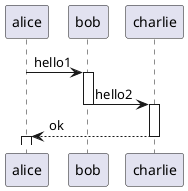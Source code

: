 @startuml

alice -> bob ++ : hello1
bob -> charlie --++ : hello2
charlie --> alice --++ : ok

@enduml
